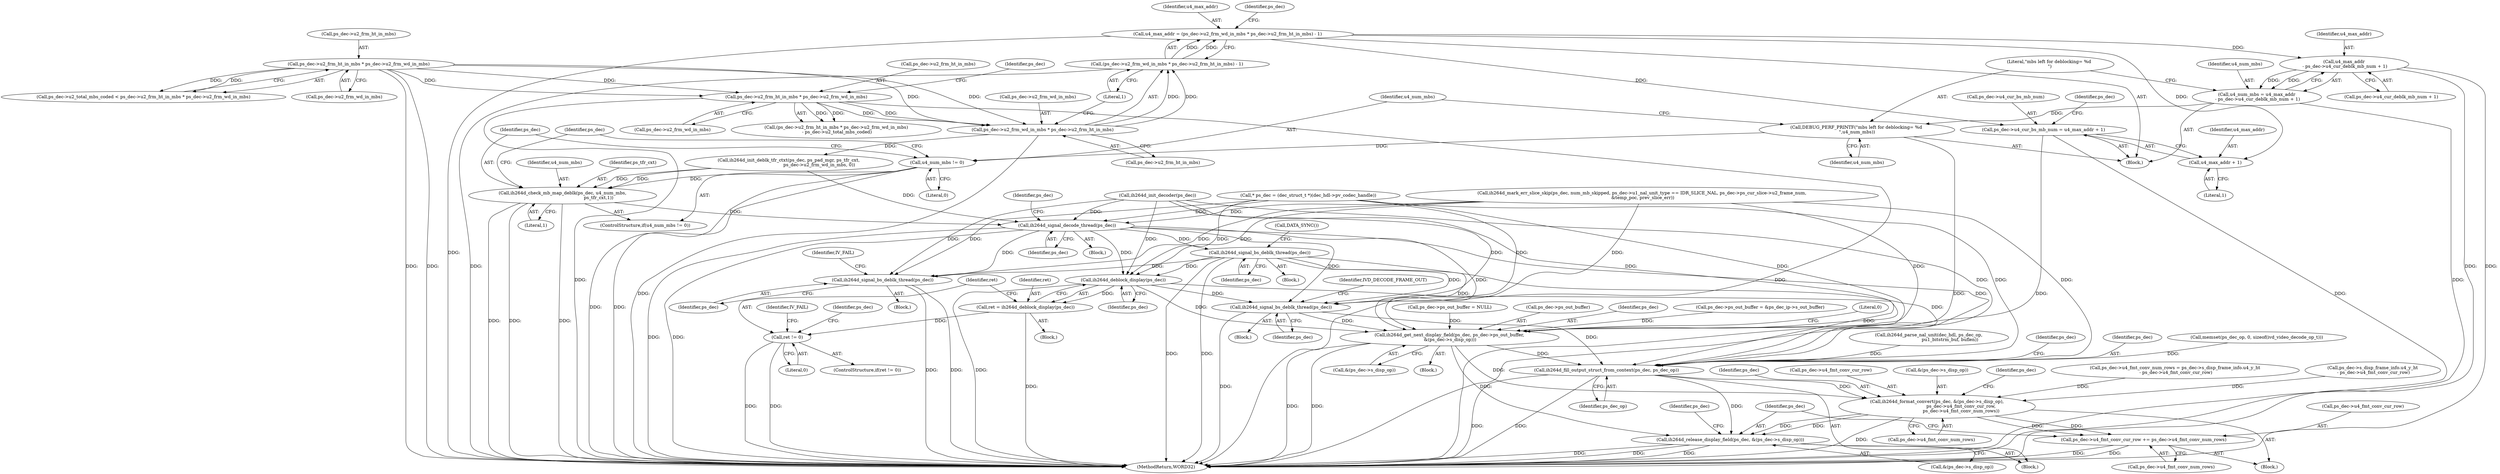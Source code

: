 digraph "0_Android_326fe991a4b7971e8aeaf4ac775491dd8abd85bb@integer" {
"1001647" [label="(Call,u4_max_addr = (ps_dec->u2_frm_wd_in_mbs * ps_dec->u2_frm_ht_in_mbs) - 1)"];
"1001649" [label="(Call,(ps_dec->u2_frm_wd_in_mbs * ps_dec->u2_frm_ht_in_mbs) - 1)"];
"1001650" [label="(Call,ps_dec->u2_frm_wd_in_mbs * ps_dec->u2_frm_ht_in_mbs)"];
"1001484" [label="(Call,ps_dec->u2_frm_ht_in_mbs * ps_dec->u2_frm_wd_in_mbs)"];
"1001499" [label="(Call,ps_dec->u2_frm_ht_in_mbs * ps_dec->u2_frm_wd_in_mbs)"];
"1001658" [label="(Call,ps_dec->u4_cur_bs_mb_num = u4_max_addr + 1)"];
"1001662" [label="(Call,u4_max_addr + 1)"];
"1001675" [label="(Call,u4_max_addr\n - ps_dec->u4_cur_deblk_mb_num + 1)"];
"1001673" [label="(Call,u4_num_mbs = u4_max_addr\n - ps_dec->u4_cur_deblk_mb_num + 1)"];
"1001682" [label="(Call,DEBUG_PERF_PRINTF(\"mbs left for deblocking= %d \n\",u4_num_mbs))"];
"1001686" [label="(Call,u4_num_mbs != 0)"];
"1001689" [label="(Call,ih264d_check_mb_map_deblk(ps_dec, u4_num_mbs,\n                                                   ps_tfr_cxt,1))"];
"1001699" [label="(Call,ih264d_signal_decode_thread(ps_dec))"];
"1001708" [label="(Call,ih264d_signal_bs_deblk_thread(ps_dec))"];
"1001807" [label="(Call,ih264d_signal_bs_deblk_thread(ps_dec))"];
"1001863" [label="(Call,ih264d_deblock_display(ps_dec))"];
"1001861" [label="(Call,ret = ih264d_deblock_display(ps_dec))"];
"1001866" [label="(Call,ret != 0)"];
"1001985" [label="(Call,ih264d_signal_bs_deblk_thread(ps_dec))"];
"1001999" [label="(Call,ih264d_get_next_display_field(ps_dec, ps_dec->ps_out_buffer,\n &(ps_dec->s_disp_op)))"];
"1002027" [label="(Call,ih264d_fill_output_struct_from_context(ps_dec, ps_dec_op))"];
"1002058" [label="(Call,ih264d_format_convert(ps_dec, &(ps_dec->s_disp_op),\n                                  ps_dec->u4_fmt_conv_cur_row,\n                                  ps_dec->u4_fmt_conv_num_rows))"];
"1002070" [label="(Call,ps_dec->u4_fmt_conv_cur_row += ps_dec->u4_fmt_conv_num_rows)"];
"1002077" [label="(Call,ih264d_release_display_field(ps_dec, &(ps_dec->s_disp_op)))"];
"1002079" [label="(Call,&(ps_dec->s_disp_op))"];
"1001686" [label="(Call,u4_num_mbs != 0)"];
"1001699" [label="(Call,ih264d_signal_decode_thread(ps_dec))"];
"1000311" [label="(Call,ps_dec->ps_out_buffer = NULL)"];
"1001871" [label="(Identifier,IV_FAIL)"];
"1002058" [label="(Call,ih264d_format_convert(ps_dec, &(ps_dec->s_disp_op),\n                                  ps_dec->u4_fmt_conv_cur_row,\n                                  ps_dec->u4_fmt_conv_num_rows))"];
"1001507" [label="(Identifier,ps_dec)"];
"1001650" [label="(Call,ps_dec->u2_frm_wd_in_mbs * ps_dec->u2_frm_ht_in_mbs)"];
"1001998" [label="(Block,)"];
"1001862" [label="(Identifier,ret)"];
"1001987" [label="(Block,)"];
"1001500" [label="(Call,ps_dec->u2_frm_ht_in_mbs)"];
"1001291" [label="(Call,ih264d_parse_nal_unit(dec_hdl, ps_dec_op,\n                              pu1_bitstrm_buf, buflen))"];
"1002029" [label="(Identifier,ps_dec_op)"];
"1001677" [label="(Call,ps_dec->u4_cur_deblk_mb_num + 1)"];
"1001999" [label="(Call,ih264d_get_next_display_field(ps_dec, ps_dec->ps_out_buffer,\n &(ps_dec->s_disp_op)))"];
"1002071" [label="(Call,ps_dec->u4_fmt_conv_cur_row)"];
"1002072" [label="(Identifier,ps_dec)"];
"1001654" [label="(Call,ps_dec->u2_frm_ht_in_mbs)"];
"1001657" [label="(Literal,1)"];
"1001689" [label="(Call,ih264d_check_mb_map_deblk(ps_dec, u4_num_mbs,\n                                                   ps_tfr_cxt,1))"];
"1001659" [label="(Call,ps_dec->u4_cur_bs_mb_num)"];
"1001696" [label="(Identifier,ps_dec)"];
"1001528" [label="(Call,ih264d_mark_err_slice_skip(ps_dec, num_mb_skipped, ps_dec->u1_nal_unit_type == IDR_SLICE_NAL, ps_dec->ps_cur_slice->u2_frame_num,\n &temp_poc, prev_slice_err))"];
"1001865" [label="(ControlStructure,if(ret != 0))"];
"1001986" [label="(Identifier,ps_dec)"];
"1001806" [label="(Block,)"];
"1001673" [label="(Call,u4_num_mbs = u4_max_addr\n - ps_dec->u4_cur_deblk_mb_num + 1)"];
"1001687" [label="(Identifier,u4_num_mbs)"];
"1001649" [label="(Call,(ps_dec->u2_frm_wd_in_mbs * ps_dec->u2_frm_ht_in_mbs) - 1)"];
"1001651" [label="(Call,ps_dec->u2_frm_wd_in_mbs)"];
"1001710" [label="(Call,DATA_SYNC())"];
"1001810" [label="(Identifier,IV_FAIL)"];
"1001666" [label="(Identifier,ps_dec)"];
"1002027" [label="(Call,ih264d_fill_output_struct_from_context(ps_dec, ps_dec_op))"];
"1001685" [label="(ControlStructure,if(u4_num_mbs != 0))"];
"1002067" [label="(Call,ps_dec->u4_fmt_conv_num_rows)"];
"1002033" [label="(Identifier,ps_dec)"];
"1002077" [label="(Call,ih264d_release_display_field(ps_dec, &(ps_dec->s_disp_op)))"];
"1002074" [label="(Call,ps_dec->u4_fmt_conv_num_rows)"];
"1002045" [label="(Call,ps_dec->u4_fmt_conv_num_rows = ps_dec->s_disp_frame_info.u4_y_ht\n - ps_dec->u4_fmt_conv_cur_row)"];
"1001485" [label="(Call,ps_dec->u2_frm_ht_in_mbs)"];
"1001665" [label="(Call,ih264d_init_deblk_tfr_ctxt(ps_dec, ps_pad_mgr, ps_tfr_cxt,\n                                           ps_dec->u2_frm_wd_in_mbs, 0))"];
"1002001" [label="(Call,ps_dec->ps_out_buffer)"];
"1000896" [label="(Call,ih264d_init_decoder(ps_dec))"];
"1000153" [label="(Call,* ps_dec = (dec_struct_t *)(dec_hdl->pv_codec_handle))"];
"1001674" [label="(Identifier,u4_num_mbs)"];
"1002049" [label="(Call,ps_dec->s_disp_frame_info.u4_y_ht\n - ps_dec->u4_fmt_conv_cur_row)"];
"1001480" [label="(Call,ps_dec->u2_total_mbs_coded < ps_dec->u2_frm_ht_in_mbs * ps_dec->u2_frm_wd_in_mbs)"];
"1001693" [label="(Literal,1)"];
"1001662" [label="(Call,u4_max_addr + 1)"];
"1002028" [label="(Identifier,ps_dec)"];
"1001866" [label="(Call,ret != 0)"];
"1002044" [label="(Block,)"];
"1001864" [label="(Identifier,ps_dec)"];
"1001984" [label="(Block,)"];
"1001867" [label="(Identifier,ret)"];
"1001683" [label="(Literal,\"mbs left for deblocking= %d \n\")"];
"1001499" [label="(Call,ps_dec->u2_frm_ht_in_mbs * ps_dec->u2_frm_wd_in_mbs)"];
"1001664" [label="(Literal,1)"];
"1001700" [label="(Identifier,ps_dec)"];
"1001985" [label="(Call,ih264d_signal_bs_deblk_thread(ps_dec))"];
"1001488" [label="(Call,ps_dec->u2_frm_wd_in_mbs)"];
"1002059" [label="(Identifier,ps_dec)"];
"1002000" [label="(Identifier,ps_dec)"];
"1001708" [label="(Call,ih264d_signal_bs_deblk_thread(ps_dec))"];
"1001704" [label="(Identifier,ps_dec)"];
"1002147" [label="(MethodReturn,WORD32)"];
"1001498" [label="(Call,(ps_dec->u2_frm_ht_in_mbs * ps_dec->u2_frm_wd_in_mbs)\n - ps_dec->u2_total_mbs_coded)"];
"1002078" [label="(Identifier,ps_dec)"];
"1002004" [label="(Call,&(ps_dec->s_disp_op))"];
"1001875" [label="(Identifier,ps_dec)"];
"1001707" [label="(Block,)"];
"1001690" [label="(Identifier,ps_dec)"];
"1001860" [label="(Block,)"];
"1000324" [label="(Call,ps_dec->ps_out_buffer = &ps_dec_ip->s_out_buffer)"];
"1001648" [label="(Identifier,u4_max_addr)"];
"1002064" [label="(Call,ps_dec->u4_fmt_conv_cur_row)"];
"1001663" [label="(Identifier,u4_max_addr)"];
"1001676" [label="(Identifier,u4_max_addr)"];
"1001991" [label="(Identifier,IVD_DECODE_FRAME_OUT)"];
"1001807" [label="(Call,ih264d_signal_bs_deblk_thread(ps_dec))"];
"1001647" [label="(Call,u4_max_addr = (ps_dec->u2_frm_wd_in_mbs * ps_dec->u2_frm_ht_in_mbs) - 1)"];
"1001658" [label="(Call,ps_dec->u4_cur_bs_mb_num = u4_max_addr + 1)"];
"1001709" [label="(Identifier,ps_dec)"];
"1001675" [label="(Call,u4_max_addr\n - ps_dec->u4_cur_deblk_mb_num + 1)"];
"1001660" [label="(Identifier,ps_dec)"];
"1001484" [label="(Call,ps_dec->u2_frm_ht_in_mbs * ps_dec->u2_frm_wd_in_mbs)"];
"1001808" [label="(Identifier,ps_dec)"];
"1001682" [label="(Call,DEBUG_PERF_PRINTF(\"mbs left for deblocking= %d \n\",u4_num_mbs))"];
"1001691" [label="(Identifier,u4_num_mbs)"];
"1002070" [label="(Call,ps_dec->u4_fmt_conv_cur_row += ps_dec->u4_fmt_conv_num_rows)"];
"1001631" [label="(Block,)"];
"1002087" [label="(Identifier,ps_dec)"];
"1001692" [label="(Identifier,ps_tfr_cxt)"];
"1002060" [label="(Call,&(ps_dec->s_disp_op))"];
"1001503" [label="(Call,ps_dec->u2_frm_wd_in_mbs)"];
"1001688" [label="(Literal,0)"];
"1000227" [label="(Call,memset(ps_dec_op, 0, sizeof(ivd_video_decode_op_t)))"];
"1001603" [label="(Block,)"];
"1001861" [label="(Call,ret = ih264d_deblock_display(ps_dec))"];
"1002010" [label="(Literal,0)"];
"1001684" [label="(Identifier,u4_num_mbs)"];
"1001863" [label="(Call,ih264d_deblock_display(ps_dec))"];
"1001868" [label="(Literal,0)"];
"1001647" -> "1001631"  [label="AST: "];
"1001647" -> "1001649"  [label="CFG: "];
"1001648" -> "1001647"  [label="AST: "];
"1001649" -> "1001647"  [label="AST: "];
"1001660" -> "1001647"  [label="CFG: "];
"1001647" -> "1002147"  [label="DDG: "];
"1001649" -> "1001647"  [label="DDG: "];
"1001649" -> "1001647"  [label="DDG: "];
"1001647" -> "1001658"  [label="DDG: "];
"1001647" -> "1001662"  [label="DDG: "];
"1001647" -> "1001675"  [label="DDG: "];
"1001649" -> "1001657"  [label="CFG: "];
"1001650" -> "1001649"  [label="AST: "];
"1001657" -> "1001649"  [label="AST: "];
"1001649" -> "1002147"  [label="DDG: "];
"1001650" -> "1001649"  [label="DDG: "];
"1001650" -> "1001649"  [label="DDG: "];
"1001650" -> "1001654"  [label="CFG: "];
"1001651" -> "1001650"  [label="AST: "];
"1001654" -> "1001650"  [label="AST: "];
"1001657" -> "1001650"  [label="CFG: "];
"1001650" -> "1002147"  [label="DDG: "];
"1001484" -> "1001650"  [label="DDG: "];
"1001484" -> "1001650"  [label="DDG: "];
"1001499" -> "1001650"  [label="DDG: "];
"1001499" -> "1001650"  [label="DDG: "];
"1001650" -> "1001665"  [label="DDG: "];
"1001484" -> "1001480"  [label="AST: "];
"1001484" -> "1001488"  [label="CFG: "];
"1001485" -> "1001484"  [label="AST: "];
"1001488" -> "1001484"  [label="AST: "];
"1001480" -> "1001484"  [label="CFG: "];
"1001484" -> "1002147"  [label="DDG: "];
"1001484" -> "1002147"  [label="DDG: "];
"1001484" -> "1001480"  [label="DDG: "];
"1001484" -> "1001480"  [label="DDG: "];
"1001484" -> "1001499"  [label="DDG: "];
"1001484" -> "1001499"  [label="DDG: "];
"1001499" -> "1001498"  [label="AST: "];
"1001499" -> "1001503"  [label="CFG: "];
"1001500" -> "1001499"  [label="AST: "];
"1001503" -> "1001499"  [label="AST: "];
"1001507" -> "1001499"  [label="CFG: "];
"1001499" -> "1002147"  [label="DDG: "];
"1001499" -> "1002147"  [label="DDG: "];
"1001499" -> "1001498"  [label="DDG: "];
"1001499" -> "1001498"  [label="DDG: "];
"1001658" -> "1001631"  [label="AST: "];
"1001658" -> "1001662"  [label="CFG: "];
"1001659" -> "1001658"  [label="AST: "];
"1001662" -> "1001658"  [label="AST: "];
"1001666" -> "1001658"  [label="CFG: "];
"1001658" -> "1002147"  [label="DDG: "];
"1001658" -> "1002147"  [label="DDG: "];
"1001662" -> "1001664"  [label="CFG: "];
"1001663" -> "1001662"  [label="AST: "];
"1001664" -> "1001662"  [label="AST: "];
"1001675" -> "1001673"  [label="AST: "];
"1001675" -> "1001677"  [label="CFG: "];
"1001676" -> "1001675"  [label="AST: "];
"1001677" -> "1001675"  [label="AST: "];
"1001673" -> "1001675"  [label="CFG: "];
"1001675" -> "1002147"  [label="DDG: "];
"1001675" -> "1002147"  [label="DDG: "];
"1001675" -> "1001673"  [label="DDG: "];
"1001675" -> "1001673"  [label="DDG: "];
"1001673" -> "1001631"  [label="AST: "];
"1001674" -> "1001673"  [label="AST: "];
"1001683" -> "1001673"  [label="CFG: "];
"1001673" -> "1002147"  [label="DDG: "];
"1001673" -> "1001682"  [label="DDG: "];
"1001682" -> "1001631"  [label="AST: "];
"1001682" -> "1001684"  [label="CFG: "];
"1001683" -> "1001682"  [label="AST: "];
"1001684" -> "1001682"  [label="AST: "];
"1001687" -> "1001682"  [label="CFG: "];
"1001682" -> "1002147"  [label="DDG: "];
"1001682" -> "1001686"  [label="DDG: "];
"1001686" -> "1001685"  [label="AST: "];
"1001686" -> "1001688"  [label="CFG: "];
"1001687" -> "1001686"  [label="AST: "];
"1001688" -> "1001686"  [label="AST: "];
"1001690" -> "1001686"  [label="CFG: "];
"1001696" -> "1001686"  [label="CFG: "];
"1001686" -> "1002147"  [label="DDG: "];
"1001686" -> "1002147"  [label="DDG: "];
"1001686" -> "1001689"  [label="DDG: "];
"1001689" -> "1001685"  [label="AST: "];
"1001689" -> "1001693"  [label="CFG: "];
"1001690" -> "1001689"  [label="AST: "];
"1001691" -> "1001689"  [label="AST: "];
"1001692" -> "1001689"  [label="AST: "];
"1001693" -> "1001689"  [label="AST: "];
"1001696" -> "1001689"  [label="CFG: "];
"1001689" -> "1002147"  [label="DDG: "];
"1001689" -> "1002147"  [label="DDG: "];
"1001689" -> "1002147"  [label="DDG: "];
"1001665" -> "1001689"  [label="DDG: "];
"1001665" -> "1001689"  [label="DDG: "];
"1001689" -> "1001699"  [label="DDG: "];
"1001699" -> "1001603"  [label="AST: "];
"1001699" -> "1001700"  [label="CFG: "];
"1001700" -> "1001699"  [label="AST: "];
"1001704" -> "1001699"  [label="CFG: "];
"1001699" -> "1002147"  [label="DDG: "];
"1001699" -> "1002147"  [label="DDG: "];
"1000896" -> "1001699"  [label="DDG: "];
"1001528" -> "1001699"  [label="DDG: "];
"1001665" -> "1001699"  [label="DDG: "];
"1000153" -> "1001699"  [label="DDG: "];
"1001699" -> "1001708"  [label="DDG: "];
"1001699" -> "1001807"  [label="DDG: "];
"1001699" -> "1001863"  [label="DDG: "];
"1001699" -> "1001985"  [label="DDG: "];
"1001699" -> "1001999"  [label="DDG: "];
"1001699" -> "1002027"  [label="DDG: "];
"1001708" -> "1001707"  [label="AST: "];
"1001708" -> "1001709"  [label="CFG: "];
"1001709" -> "1001708"  [label="AST: "];
"1001710" -> "1001708"  [label="CFG: "];
"1001708" -> "1002147"  [label="DDG: "];
"1001708" -> "1002147"  [label="DDG: "];
"1001708" -> "1001807"  [label="DDG: "];
"1001708" -> "1001863"  [label="DDG: "];
"1001708" -> "1001985"  [label="DDG: "];
"1001708" -> "1001999"  [label="DDG: "];
"1001708" -> "1002027"  [label="DDG: "];
"1001807" -> "1001806"  [label="AST: "];
"1001807" -> "1001808"  [label="CFG: "];
"1001808" -> "1001807"  [label="AST: "];
"1001810" -> "1001807"  [label="CFG: "];
"1001807" -> "1002147"  [label="DDG: "];
"1001807" -> "1002147"  [label="DDG: "];
"1000896" -> "1001807"  [label="DDG: "];
"1001528" -> "1001807"  [label="DDG: "];
"1000153" -> "1001807"  [label="DDG: "];
"1001863" -> "1001861"  [label="AST: "];
"1001863" -> "1001864"  [label="CFG: "];
"1001864" -> "1001863"  [label="AST: "];
"1001861" -> "1001863"  [label="CFG: "];
"1001863" -> "1002147"  [label="DDG: "];
"1001863" -> "1001861"  [label="DDG: "];
"1000896" -> "1001863"  [label="DDG: "];
"1001528" -> "1001863"  [label="DDG: "];
"1000153" -> "1001863"  [label="DDG: "];
"1001863" -> "1001985"  [label="DDG: "];
"1001863" -> "1001999"  [label="DDG: "];
"1001863" -> "1002027"  [label="DDG: "];
"1001861" -> "1001860"  [label="AST: "];
"1001862" -> "1001861"  [label="AST: "];
"1001867" -> "1001861"  [label="CFG: "];
"1001861" -> "1002147"  [label="DDG: "];
"1001861" -> "1001866"  [label="DDG: "];
"1001866" -> "1001865"  [label="AST: "];
"1001866" -> "1001868"  [label="CFG: "];
"1001867" -> "1001866"  [label="AST: "];
"1001868" -> "1001866"  [label="AST: "];
"1001871" -> "1001866"  [label="CFG: "];
"1001875" -> "1001866"  [label="CFG: "];
"1001866" -> "1002147"  [label="DDG: "];
"1001866" -> "1002147"  [label="DDG: "];
"1001985" -> "1001984"  [label="AST: "];
"1001985" -> "1001986"  [label="CFG: "];
"1001986" -> "1001985"  [label="AST: "];
"1001991" -> "1001985"  [label="CFG: "];
"1001985" -> "1002147"  [label="DDG: "];
"1000896" -> "1001985"  [label="DDG: "];
"1001528" -> "1001985"  [label="DDG: "];
"1000153" -> "1001985"  [label="DDG: "];
"1001985" -> "1001999"  [label="DDG: "];
"1001985" -> "1002027"  [label="DDG: "];
"1001999" -> "1001998"  [label="AST: "];
"1001999" -> "1002004"  [label="CFG: "];
"1002000" -> "1001999"  [label="AST: "];
"1002001" -> "1001999"  [label="AST: "];
"1002004" -> "1001999"  [label="AST: "];
"1002010" -> "1001999"  [label="CFG: "];
"1001999" -> "1002147"  [label="DDG: "];
"1001999" -> "1002147"  [label="DDG: "];
"1000896" -> "1001999"  [label="DDG: "];
"1001528" -> "1001999"  [label="DDG: "];
"1000153" -> "1001999"  [label="DDG: "];
"1000311" -> "1001999"  [label="DDG: "];
"1000324" -> "1001999"  [label="DDG: "];
"1001999" -> "1002027"  [label="DDG: "];
"1001999" -> "1002058"  [label="DDG: "];
"1001999" -> "1002077"  [label="DDG: "];
"1002027" -> "1001987"  [label="AST: "];
"1002027" -> "1002029"  [label="CFG: "];
"1002028" -> "1002027"  [label="AST: "];
"1002029" -> "1002027"  [label="AST: "];
"1002033" -> "1002027"  [label="CFG: "];
"1002027" -> "1002147"  [label="DDG: "];
"1002027" -> "1002147"  [label="DDG: "];
"1000896" -> "1002027"  [label="DDG: "];
"1001528" -> "1002027"  [label="DDG: "];
"1000153" -> "1002027"  [label="DDG: "];
"1001291" -> "1002027"  [label="DDG: "];
"1000227" -> "1002027"  [label="DDG: "];
"1002027" -> "1002058"  [label="DDG: "];
"1002027" -> "1002077"  [label="DDG: "];
"1002058" -> "1002044"  [label="AST: "];
"1002058" -> "1002067"  [label="CFG: "];
"1002059" -> "1002058"  [label="AST: "];
"1002060" -> "1002058"  [label="AST: "];
"1002064" -> "1002058"  [label="AST: "];
"1002067" -> "1002058"  [label="AST: "];
"1002072" -> "1002058"  [label="CFG: "];
"1002058" -> "1002147"  [label="DDG: "];
"1002049" -> "1002058"  [label="DDG: "];
"1002045" -> "1002058"  [label="DDG: "];
"1002058" -> "1002070"  [label="DDG: "];
"1002058" -> "1002070"  [label="DDG: "];
"1002058" -> "1002077"  [label="DDG: "];
"1002058" -> "1002077"  [label="DDG: "];
"1002070" -> "1002044"  [label="AST: "];
"1002070" -> "1002074"  [label="CFG: "];
"1002071" -> "1002070"  [label="AST: "];
"1002074" -> "1002070"  [label="AST: "];
"1002078" -> "1002070"  [label="CFG: "];
"1002070" -> "1002147"  [label="DDG: "];
"1002070" -> "1002147"  [label="DDG: "];
"1002077" -> "1001987"  [label="AST: "];
"1002077" -> "1002079"  [label="CFG: "];
"1002078" -> "1002077"  [label="AST: "];
"1002079" -> "1002077"  [label="AST: "];
"1002087" -> "1002077"  [label="CFG: "];
"1002077" -> "1002147"  [label="DDG: "];
"1002077" -> "1002147"  [label="DDG: "];
"1002077" -> "1002147"  [label="DDG: "];
}
